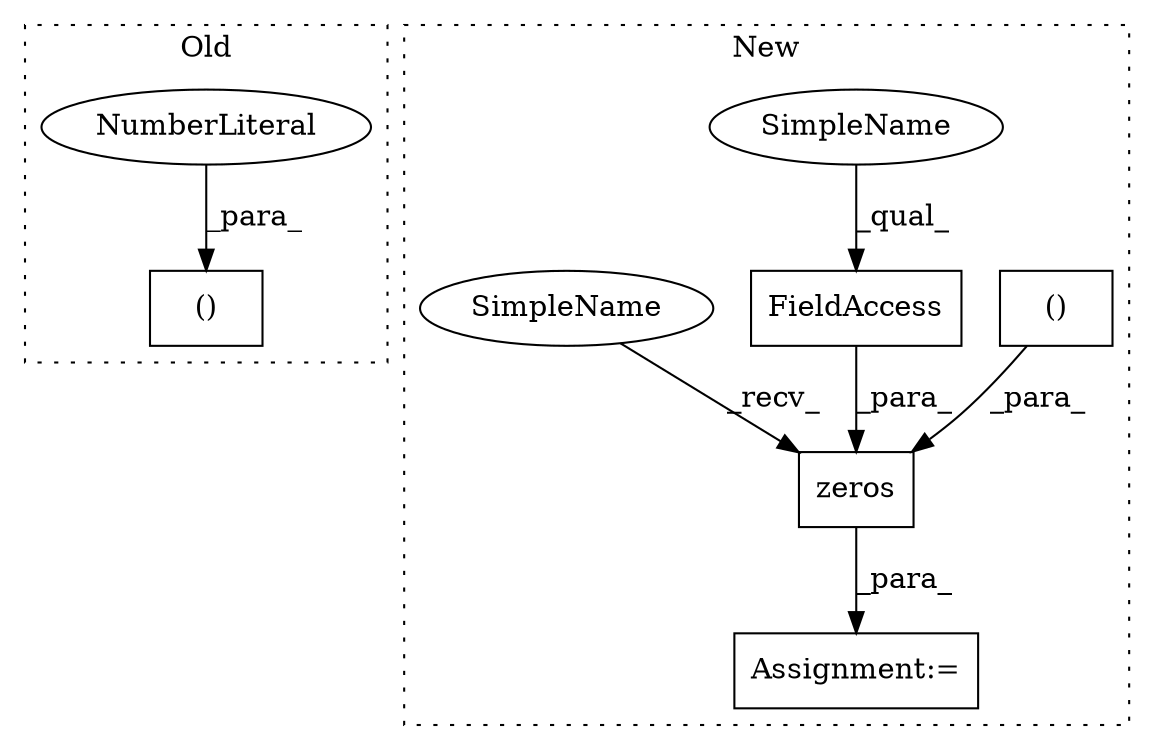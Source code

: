 digraph G {
subgraph cluster0 {
1 [label="()" a="106" s="7665" l="73" shape="box"];
6 [label="NumberLiteral" a="34" s="7700" l="1" shape="ellipse"];
label = "Old";
style="dotted";
}
subgraph cluster1 {
2 [label="zeros" a="32" s="6809,6865" l="11,1" shape="box"];
3 [label="Assignment:=" a="7" s="6751" l="1" shape="box"];
4 [label="FieldAccess" a="22" s="6852" l="13" shape="box"];
5 [label="()" a="106" s="6820" l="30" shape="box"];
7 [label="SimpleName" a="42" s="6852" l="5" shape="ellipse"];
8 [label="SimpleName" a="42" s="6803" l="5" shape="ellipse"];
label = "New";
style="dotted";
}
2 -> 3 [label="_para_"];
4 -> 2 [label="_para_"];
5 -> 2 [label="_para_"];
6 -> 1 [label="_para_"];
7 -> 4 [label="_qual_"];
8 -> 2 [label="_recv_"];
}